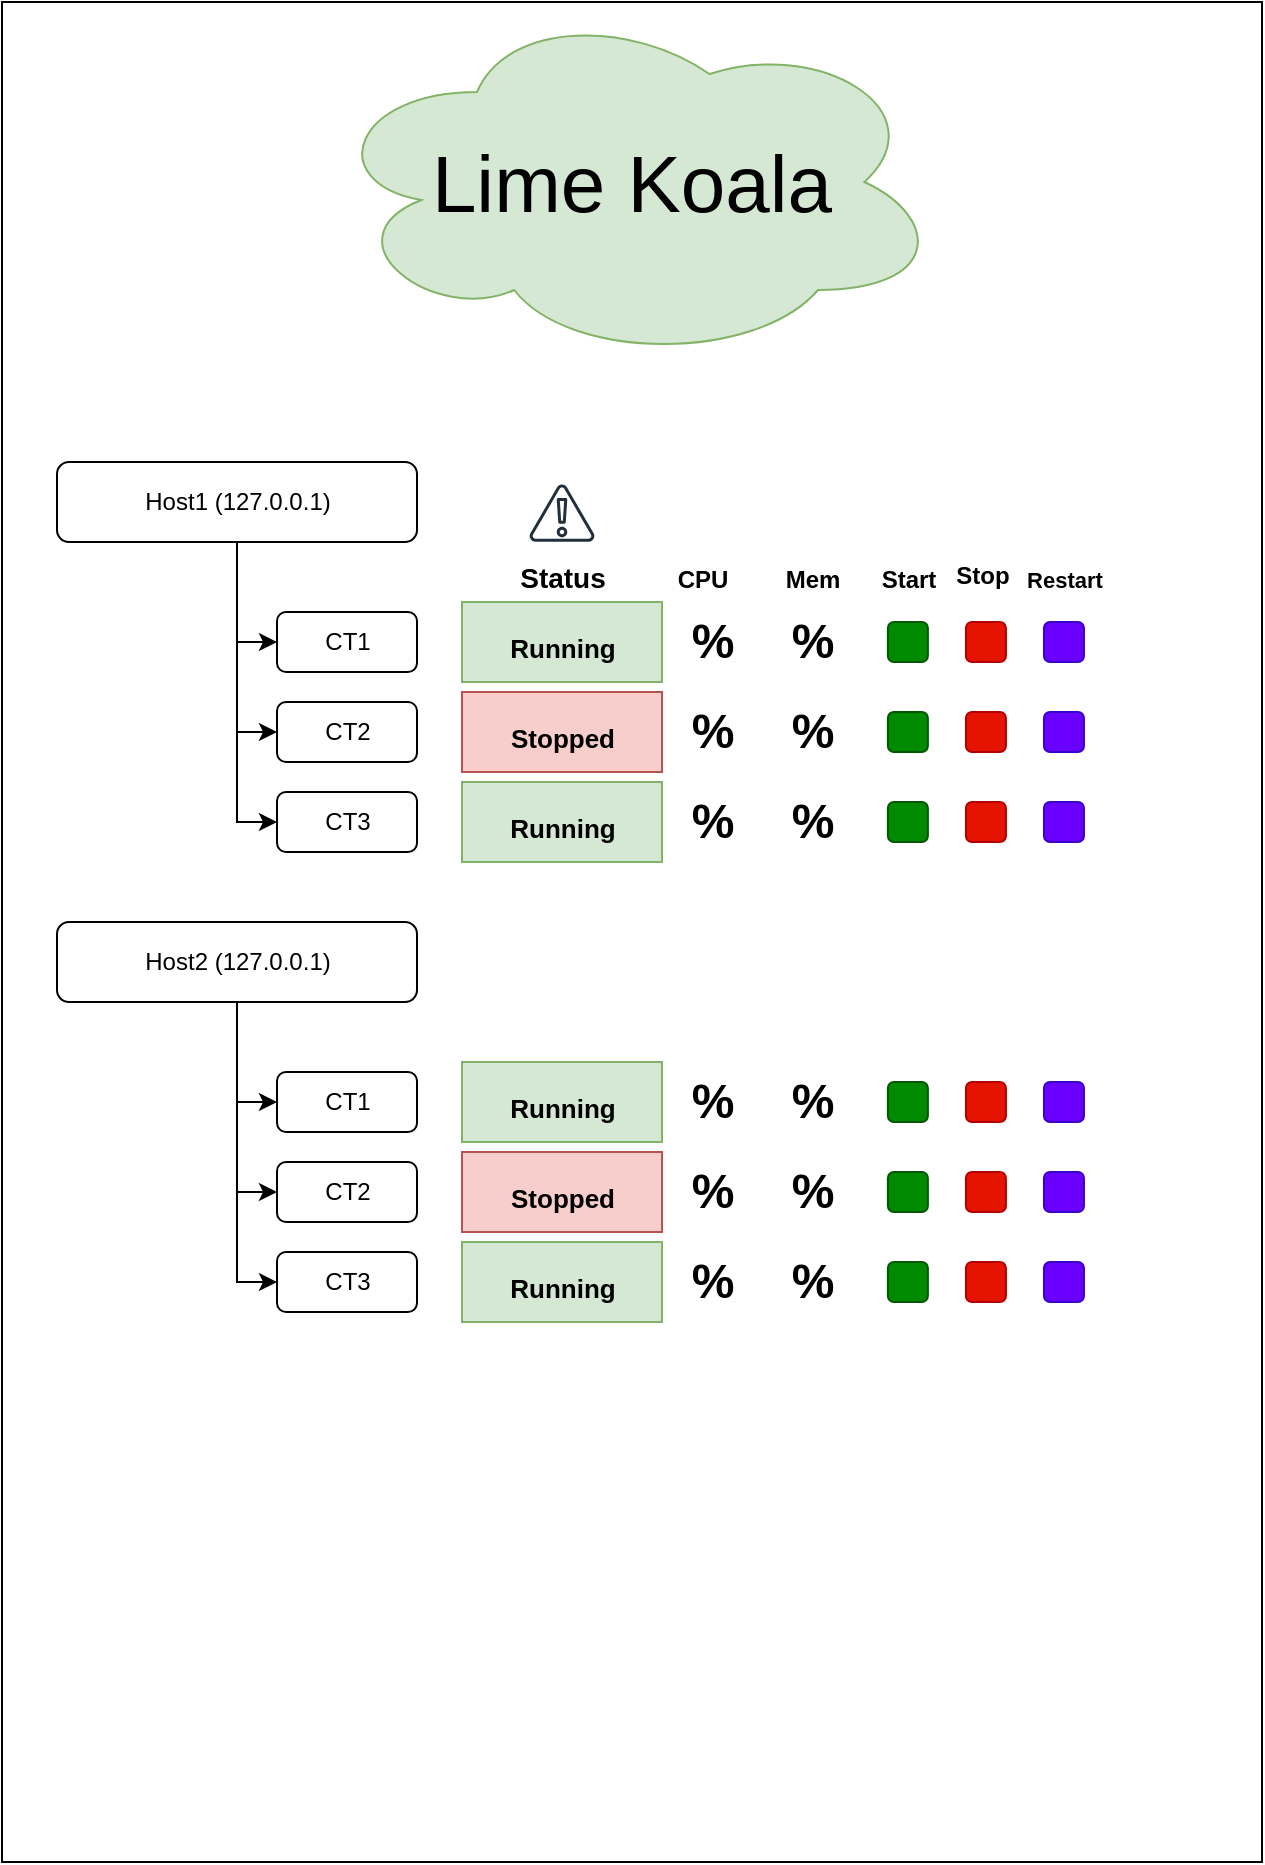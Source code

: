 <mxfile version="23.1.2" type="device">
  <diagram name="Page-1" id="BcHOSy3uyUoJaD82D-er">
    <mxGraphModel dx="2422" dy="958" grid="1" gridSize="10" guides="1" tooltips="1" connect="1" arrows="1" fold="1" page="1" pageScale="1" pageWidth="850" pageHeight="1100" math="0" shadow="0">
      <root>
        <mxCell id="0" />
        <mxCell id="1" parent="0" />
        <mxCell id="7PUVm03l3qs85_bHvU6c-1" value="" style="rounded=0;whiteSpace=wrap;html=1;movable=0;resizable=0;rotatable=0;deletable=0;editable=0;locked=1;connectable=0;" vertex="1" parent="1">
          <mxGeometry x="120" y="70" width="630" height="930" as="geometry" />
        </mxCell>
        <mxCell id="7PUVm03l3qs85_bHvU6c-2" value="" style="shape=image;verticalLabelPosition=bottom;labelBackgroundColor=default;verticalAlign=top;aspect=fixed;imageAspect=0;image=https://ih1.redbubble.net/image.5413513681.887/bg,f8f8f8-flat,750x,075,f-pad,750x1000,f8f8f8.u5.jpg;" vertex="1" parent="1">
          <mxGeometry x="130" y="80" width="127.5" height="170" as="geometry" />
        </mxCell>
        <mxCell id="7PUVm03l3qs85_bHvU6c-12" value="" style="sketch=0;outlineConnect=0;fontColor=#232F3E;gradientColor=none;fillColor=#232F3D;strokeColor=none;dashed=0;verticalLabelPosition=bottom;verticalAlign=top;align=center;html=1;fontSize=12;fontStyle=0;aspect=fixed;pointerEvents=1;shape=mxgraph.aws4.alert;" vertex="1" parent="1">
          <mxGeometry x="383.7" y="311.15" width="32.61" height="28.85" as="geometry" />
        </mxCell>
        <mxCell id="7PUVm03l3qs85_bHvU6c-17" value="" style="rounded=1;whiteSpace=wrap;html=1;fillColor=#008a00;strokeColor=#005700;fontColor=#ffffff;" vertex="1" parent="1">
          <mxGeometry x="562.94" y="380" width="20" height="20" as="geometry" />
        </mxCell>
        <mxCell id="7PUVm03l3qs85_bHvU6c-18" value="" style="rounded=1;whiteSpace=wrap;html=1;fillColor=#e51400;strokeColor=#B20000;fontColor=#ffffff;" vertex="1" parent="1">
          <mxGeometry x="601.96" y="380" width="20" height="20" as="geometry" />
        </mxCell>
        <mxCell id="7PUVm03l3qs85_bHvU6c-19" value="" style="rounded=1;whiteSpace=wrap;html=1;fillColor=#6a00ff;strokeColor=#3700CC;fontColor=#ffffff;" vertex="1" parent="1">
          <mxGeometry x="640.98" y="380" width="20" height="20" as="geometry" />
        </mxCell>
        <mxCell id="7PUVm03l3qs85_bHvU6c-32" style="edgeStyle=orthogonalEdgeStyle;rounded=0;orthogonalLoop=1;jettySize=auto;html=1;entryX=0;entryY=0.5;entryDx=0;entryDy=0;" edge="1" parent="1" source="7PUVm03l3qs85_bHvU6c-22" target="7PUVm03l3qs85_bHvU6c-23">
          <mxGeometry relative="1" as="geometry" />
        </mxCell>
        <mxCell id="7PUVm03l3qs85_bHvU6c-33" style="edgeStyle=orthogonalEdgeStyle;rounded=0;orthogonalLoop=1;jettySize=auto;html=1;entryX=0;entryY=0.5;entryDx=0;entryDy=0;" edge="1" parent="1" source="7PUVm03l3qs85_bHvU6c-22" target="7PUVm03l3qs85_bHvU6c-24">
          <mxGeometry relative="1" as="geometry" />
        </mxCell>
        <mxCell id="7PUVm03l3qs85_bHvU6c-34" style="edgeStyle=orthogonalEdgeStyle;rounded=0;orthogonalLoop=1;jettySize=auto;html=1;exitX=0.5;exitY=1;exitDx=0;exitDy=0;entryX=0;entryY=0.5;entryDx=0;entryDy=0;" edge="1" parent="1" source="7PUVm03l3qs85_bHvU6c-22" target="7PUVm03l3qs85_bHvU6c-25">
          <mxGeometry relative="1" as="geometry" />
        </mxCell>
        <mxCell id="7PUVm03l3qs85_bHvU6c-22" value="Host1 (127.0.0.1)" style="rounded=1;whiteSpace=wrap;html=1;" vertex="1" parent="1">
          <mxGeometry x="147.5" y="300" width="180" height="40" as="geometry" />
        </mxCell>
        <mxCell id="7PUVm03l3qs85_bHvU6c-23" value="CT1" style="rounded=1;whiteSpace=wrap;html=1;" vertex="1" parent="1">
          <mxGeometry x="257.5" y="375" width="70" height="30" as="geometry" />
        </mxCell>
        <mxCell id="7PUVm03l3qs85_bHvU6c-24" value="CT2" style="rounded=1;whiteSpace=wrap;html=1;" vertex="1" parent="1">
          <mxGeometry x="257.5" y="420" width="70" height="30" as="geometry" />
        </mxCell>
        <mxCell id="7PUVm03l3qs85_bHvU6c-25" value="CT3" style="rounded=1;whiteSpace=wrap;html=1;" vertex="1" parent="1">
          <mxGeometry x="257.5" y="465" width="70" height="30" as="geometry" />
        </mxCell>
        <mxCell id="7PUVm03l3qs85_bHvU6c-26" value="" style="rounded=1;whiteSpace=wrap;html=1;fillColor=#008a00;strokeColor=#005700;fontColor=#ffffff;" vertex="1" parent="1">
          <mxGeometry x="562.94" y="425" width="20" height="20" as="geometry" />
        </mxCell>
        <mxCell id="7PUVm03l3qs85_bHvU6c-27" value="" style="rounded=1;whiteSpace=wrap;html=1;fillColor=#e51400;strokeColor=#B20000;fontColor=#ffffff;" vertex="1" parent="1">
          <mxGeometry x="601.96" y="425" width="20" height="20" as="geometry" />
        </mxCell>
        <mxCell id="7PUVm03l3qs85_bHvU6c-28" value="" style="rounded=1;whiteSpace=wrap;html=1;fillColor=#6a00ff;strokeColor=#3700CC;fontColor=#ffffff;" vertex="1" parent="1">
          <mxGeometry x="640.98" y="425" width="20" height="20" as="geometry" />
        </mxCell>
        <mxCell id="7PUVm03l3qs85_bHvU6c-29" value="" style="rounded=1;whiteSpace=wrap;html=1;fillColor=#008a00;strokeColor=#005700;fontColor=#ffffff;" vertex="1" parent="1">
          <mxGeometry x="562.94" y="470" width="20" height="20" as="geometry" />
        </mxCell>
        <mxCell id="7PUVm03l3qs85_bHvU6c-30" value="" style="rounded=1;whiteSpace=wrap;html=1;fillColor=#e51400;strokeColor=#B20000;fontColor=#ffffff;" vertex="1" parent="1">
          <mxGeometry x="601.96" y="470" width="20" height="20" as="geometry" />
        </mxCell>
        <mxCell id="7PUVm03l3qs85_bHvU6c-31" value="" style="rounded=1;whiteSpace=wrap;html=1;fillColor=#6a00ff;strokeColor=#3700CC;fontColor=#ffffff;" vertex="1" parent="1">
          <mxGeometry x="640.98" y="470" width="20" height="20" as="geometry" />
        </mxCell>
        <mxCell id="7PUVm03l3qs85_bHvU6c-35" value="&lt;font style=&quot;font-size: 12px;&quot;&gt;Start&lt;/font&gt;" style="text;strokeColor=none;fillColor=none;html=1;fontSize=24;fontStyle=1;verticalAlign=middle;align=center;rounded=1;" vertex="1" parent="1">
          <mxGeometry x="543.92" y="335" width="58.04" height="40" as="geometry" />
        </mxCell>
        <mxCell id="7PUVm03l3qs85_bHvU6c-40" value="&lt;font style=&quot;font-size: 12px;&quot;&gt;Stop&lt;/font&gt;" style="text;strokeColor=none;fillColor=none;html=1;fontSize=24;fontStyle=1;verticalAlign=middle;align=center;rounded=1;" vertex="1" parent="1">
          <mxGeometry x="580" y="330" width="60.98" height="45" as="geometry" />
        </mxCell>
        <mxCell id="7PUVm03l3qs85_bHvU6c-41" value="&lt;font style=&quot;font-size: 11px;&quot;&gt;Restart&lt;/font&gt;" style="text;strokeColor=none;fillColor=none;html=1;fontSize=24;fontStyle=1;verticalAlign=middle;align=center;rounded=1;" vertex="1" parent="1">
          <mxGeometry x="621.96" y="335" width="58.04" height="40" as="geometry" />
        </mxCell>
        <mxCell id="7PUVm03l3qs85_bHvU6c-45" value="%" style="text;strokeColor=none;fillColor=none;html=1;fontSize=24;fontStyle=1;verticalAlign=middle;align=center;" vertex="1" parent="1">
          <mxGeometry x="500" y="375" width="50" height="30" as="geometry" />
        </mxCell>
        <mxCell id="7PUVm03l3qs85_bHvU6c-46" value="%" style="text;strokeColor=none;fillColor=none;html=1;fontSize=24;fontStyle=1;verticalAlign=middle;align=center;" vertex="1" parent="1">
          <mxGeometry x="450" y="375" width="50" height="30" as="geometry" />
        </mxCell>
        <mxCell id="7PUVm03l3qs85_bHvU6c-47" value="%" style="text;strokeColor=none;fillColor=none;html=1;fontSize=24;fontStyle=1;verticalAlign=middle;align=center;" vertex="1" parent="1">
          <mxGeometry x="500" y="420" width="50" height="30" as="geometry" />
        </mxCell>
        <mxCell id="7PUVm03l3qs85_bHvU6c-48" value="%" style="text;strokeColor=none;fillColor=none;html=1;fontSize=24;fontStyle=1;verticalAlign=middle;align=center;" vertex="1" parent="1">
          <mxGeometry x="500" y="465" width="50" height="30" as="geometry" />
        </mxCell>
        <mxCell id="7PUVm03l3qs85_bHvU6c-49" value="%" style="text;strokeColor=none;fillColor=none;html=1;fontSize=24;fontStyle=1;verticalAlign=middle;align=center;" vertex="1" parent="1">
          <mxGeometry x="450" y="420" width="50" height="30" as="geometry" />
        </mxCell>
        <mxCell id="7PUVm03l3qs85_bHvU6c-50" value="%" style="text;strokeColor=none;fillColor=none;html=1;fontSize=24;fontStyle=1;verticalAlign=middle;align=center;" vertex="1" parent="1">
          <mxGeometry x="450" y="465" width="50" height="30" as="geometry" />
        </mxCell>
        <mxCell id="7PUVm03l3qs85_bHvU6c-51" value="&lt;font style=&quot;font-size: 12px;&quot;&gt;Mem&lt;/font&gt;" style="text;strokeColor=none;fillColor=none;html=1;fontSize=24;fontStyle=1;verticalAlign=middle;align=center;" vertex="1" parent="1">
          <mxGeometry x="475" y="335" width="100" height="40" as="geometry" />
        </mxCell>
        <mxCell id="7PUVm03l3qs85_bHvU6c-52" value="&lt;font style=&quot;font-size: 12px;&quot;&gt;CPU&lt;/font&gt;" style="text;strokeColor=none;fillColor=none;html=1;fontSize=24;fontStyle=1;verticalAlign=middle;align=center;" vertex="1" parent="1">
          <mxGeometry x="420" y="335" width="100" height="40" as="geometry" />
        </mxCell>
        <mxCell id="7PUVm03l3qs85_bHvU6c-53" value="&lt;font style=&quot;font-size: 14px;&quot;&gt;Status&lt;/font&gt;" style="text;strokeColor=none;fillColor=none;html=1;fontSize=24;fontStyle=1;verticalAlign=middle;align=center;" vertex="1" parent="1">
          <mxGeometry x="350" y="335" width="100" height="40" as="geometry" />
        </mxCell>
        <mxCell id="7PUVm03l3qs85_bHvU6c-54" value="&lt;font style=&quot;font-size: 13px;&quot;&gt;Running&lt;/font&gt;" style="text;strokeColor=#82b366;fillColor=#d5e8d4;html=1;fontSize=24;fontStyle=1;verticalAlign=middle;align=center;" vertex="1" parent="1">
          <mxGeometry x="350" y="370" width="100" height="40" as="geometry" />
        </mxCell>
        <mxCell id="7PUVm03l3qs85_bHvU6c-55" value="&lt;font style=&quot;font-size: 13px;&quot;&gt;Running&lt;/font&gt;" style="text;strokeColor=#82b366;fillColor=#d5e8d4;html=1;fontSize=24;fontStyle=1;verticalAlign=middle;align=center;" vertex="1" parent="1">
          <mxGeometry x="350" y="460" width="100" height="40" as="geometry" />
        </mxCell>
        <mxCell id="7PUVm03l3qs85_bHvU6c-56" value="&lt;font style=&quot;font-size: 13px;&quot;&gt;Stopped&lt;/font&gt;" style="text;strokeColor=#b85450;fillColor=#f8cecc;html=1;fontSize=24;fontStyle=1;verticalAlign=middle;align=center;" vertex="1" parent="1">
          <mxGeometry x="350" y="415" width="100" height="40" as="geometry" />
        </mxCell>
        <mxCell id="7PUVm03l3qs85_bHvU6c-57" value="" style="shape=image;verticalLabelPosition=bottom;labelBackgroundColor=default;verticalAlign=top;aspect=fixed;imageAspect=0;image=https://ih1.redbubble.net/image.5413513681.887/bg,f8f8f8-flat,750x,075,f-pad,750x1000,f8f8f8.u5.jpg;" vertex="1" parent="1">
          <mxGeometry x="610" y="80" width="127.5" height="170" as="geometry" />
        </mxCell>
        <mxCell id="7PUVm03l3qs85_bHvU6c-90" style="edgeStyle=orthogonalEdgeStyle;rounded=0;orthogonalLoop=1;jettySize=auto;html=1;entryX=0;entryY=0.5;entryDx=0;entryDy=0;" edge="1" parent="1" source="7PUVm03l3qs85_bHvU6c-61" target="7PUVm03l3qs85_bHvU6c-62">
          <mxGeometry relative="1" as="geometry" />
        </mxCell>
        <mxCell id="7PUVm03l3qs85_bHvU6c-91" style="edgeStyle=orthogonalEdgeStyle;rounded=0;orthogonalLoop=1;jettySize=auto;html=1;exitX=0.5;exitY=1;exitDx=0;exitDy=0;entryX=0;entryY=0.5;entryDx=0;entryDy=0;" edge="1" parent="1" source="7PUVm03l3qs85_bHvU6c-61" target="7PUVm03l3qs85_bHvU6c-63">
          <mxGeometry relative="1" as="geometry" />
        </mxCell>
        <mxCell id="7PUVm03l3qs85_bHvU6c-92" style="edgeStyle=orthogonalEdgeStyle;rounded=0;orthogonalLoop=1;jettySize=auto;html=1;exitX=0.5;exitY=1;exitDx=0;exitDy=0;entryX=0;entryY=0.5;entryDx=0;entryDy=0;" edge="1" parent="1" source="7PUVm03l3qs85_bHvU6c-61" target="7PUVm03l3qs85_bHvU6c-64">
          <mxGeometry relative="1" as="geometry" />
        </mxCell>
        <mxCell id="7PUVm03l3qs85_bHvU6c-61" value="Host2 (127.0.0.1)" style="rounded=1;whiteSpace=wrap;html=1;" vertex="1" parent="1">
          <mxGeometry x="147.5" y="530" width="180" height="40" as="geometry" />
        </mxCell>
        <mxCell id="7PUVm03l3qs85_bHvU6c-62" value="CT1" style="rounded=1;whiteSpace=wrap;html=1;" vertex="1" parent="1">
          <mxGeometry x="257.5" y="605" width="70" height="30" as="geometry" />
        </mxCell>
        <mxCell id="7PUVm03l3qs85_bHvU6c-63" value="CT2" style="rounded=1;whiteSpace=wrap;html=1;" vertex="1" parent="1">
          <mxGeometry x="257.5" y="650" width="70" height="30" as="geometry" />
        </mxCell>
        <mxCell id="7PUVm03l3qs85_bHvU6c-64" value="CT3" style="rounded=1;whiteSpace=wrap;html=1;" vertex="1" parent="1">
          <mxGeometry x="257.5" y="695" width="70" height="30" as="geometry" />
        </mxCell>
        <mxCell id="7PUVm03l3qs85_bHvU6c-65" value="%" style="text;strokeColor=none;fillColor=none;html=1;fontSize=24;fontStyle=1;verticalAlign=middle;align=center;" vertex="1" parent="1">
          <mxGeometry x="450" y="605" width="50" height="30" as="geometry" />
        </mxCell>
        <mxCell id="7PUVm03l3qs85_bHvU6c-66" value="%" style="text;strokeColor=none;fillColor=none;html=1;fontSize=24;fontStyle=1;verticalAlign=middle;align=center;" vertex="1" parent="1">
          <mxGeometry x="450" y="650" width="50" height="30" as="geometry" />
        </mxCell>
        <mxCell id="7PUVm03l3qs85_bHvU6c-67" value="%" style="text;strokeColor=none;fillColor=none;html=1;fontSize=24;fontStyle=1;verticalAlign=middle;align=center;" vertex="1" parent="1">
          <mxGeometry x="450" y="695" width="50" height="30" as="geometry" />
        </mxCell>
        <mxCell id="7PUVm03l3qs85_bHvU6c-70" value="&lt;font style=&quot;font-size: 13px;&quot;&gt;Running&lt;/font&gt;" style="text;strokeColor=#82b366;fillColor=#d5e8d4;html=1;fontSize=24;fontStyle=1;verticalAlign=middle;align=center;" vertex="1" parent="1">
          <mxGeometry x="350" y="600" width="100" height="40" as="geometry" />
        </mxCell>
        <mxCell id="7PUVm03l3qs85_bHvU6c-71" value="&lt;font style=&quot;font-size: 13px;&quot;&gt;Running&lt;/font&gt;" style="text;strokeColor=#82b366;fillColor=#d5e8d4;html=1;fontSize=24;fontStyle=1;verticalAlign=middle;align=center;" vertex="1" parent="1">
          <mxGeometry x="350" y="690" width="100" height="40" as="geometry" />
        </mxCell>
        <mxCell id="7PUVm03l3qs85_bHvU6c-72" value="&lt;font style=&quot;font-size: 13px;&quot;&gt;Stopped&lt;/font&gt;" style="text;strokeColor=#b85450;fillColor=#f8cecc;html=1;fontSize=24;fontStyle=1;verticalAlign=middle;align=center;" vertex="1" parent="1">
          <mxGeometry x="350" y="645" width="100" height="40" as="geometry" />
        </mxCell>
        <mxCell id="7PUVm03l3qs85_bHvU6c-75" value="" style="rounded=1;whiteSpace=wrap;html=1;fillColor=#008a00;strokeColor=#005700;fontColor=#ffffff;" vertex="1" parent="1">
          <mxGeometry x="562.94" y="610" width="20" height="20" as="geometry" />
        </mxCell>
        <mxCell id="7PUVm03l3qs85_bHvU6c-76" value="" style="rounded=1;whiteSpace=wrap;html=1;fillColor=#e51400;strokeColor=#B20000;fontColor=#ffffff;" vertex="1" parent="1">
          <mxGeometry x="601.96" y="610" width="20" height="20" as="geometry" />
        </mxCell>
        <mxCell id="7PUVm03l3qs85_bHvU6c-77" value="" style="rounded=1;whiteSpace=wrap;html=1;fillColor=#6a00ff;strokeColor=#3700CC;fontColor=#ffffff;" vertex="1" parent="1">
          <mxGeometry x="640.98" y="610" width="20" height="20" as="geometry" />
        </mxCell>
        <mxCell id="7PUVm03l3qs85_bHvU6c-78" value="" style="rounded=1;whiteSpace=wrap;html=1;fillColor=#008a00;strokeColor=#005700;fontColor=#ffffff;" vertex="1" parent="1">
          <mxGeometry x="562.94" y="655" width="20" height="20" as="geometry" />
        </mxCell>
        <mxCell id="7PUVm03l3qs85_bHvU6c-79" value="" style="rounded=1;whiteSpace=wrap;html=1;fillColor=#e51400;strokeColor=#B20000;fontColor=#ffffff;" vertex="1" parent="1">
          <mxGeometry x="601.96" y="655" width="20" height="20" as="geometry" />
        </mxCell>
        <mxCell id="7PUVm03l3qs85_bHvU6c-80" value="" style="rounded=1;whiteSpace=wrap;html=1;fillColor=#6a00ff;strokeColor=#3700CC;fontColor=#ffffff;" vertex="1" parent="1">
          <mxGeometry x="640.98" y="655" width="20" height="20" as="geometry" />
        </mxCell>
        <mxCell id="7PUVm03l3qs85_bHvU6c-81" value="" style="rounded=1;whiteSpace=wrap;html=1;fillColor=#008a00;strokeColor=#005700;fontColor=#ffffff;" vertex="1" parent="1">
          <mxGeometry x="562.94" y="700" width="20" height="20" as="geometry" />
        </mxCell>
        <mxCell id="7PUVm03l3qs85_bHvU6c-82" value="" style="rounded=1;whiteSpace=wrap;html=1;fillColor=#e51400;strokeColor=#B20000;fontColor=#ffffff;" vertex="1" parent="1">
          <mxGeometry x="601.96" y="700" width="20" height="20" as="geometry" />
        </mxCell>
        <mxCell id="7PUVm03l3qs85_bHvU6c-83" value="" style="rounded=1;whiteSpace=wrap;html=1;fillColor=#6a00ff;strokeColor=#3700CC;fontColor=#ffffff;" vertex="1" parent="1">
          <mxGeometry x="640.98" y="700" width="20" height="20" as="geometry" />
        </mxCell>
        <mxCell id="7PUVm03l3qs85_bHvU6c-86" value="%" style="text;strokeColor=none;fillColor=none;html=1;fontSize=24;fontStyle=1;verticalAlign=middle;align=center;" vertex="1" parent="1">
          <mxGeometry x="500" y="605" width="50" height="30" as="geometry" />
        </mxCell>
        <mxCell id="7PUVm03l3qs85_bHvU6c-87" value="%" style="text;strokeColor=none;fillColor=none;html=1;fontSize=24;fontStyle=1;verticalAlign=middle;align=center;" vertex="1" parent="1">
          <mxGeometry x="500" y="650" width="50" height="30" as="geometry" />
        </mxCell>
        <mxCell id="7PUVm03l3qs85_bHvU6c-88" value="%" style="text;strokeColor=none;fillColor=none;html=1;fontSize=24;fontStyle=1;verticalAlign=middle;align=center;" vertex="1" parent="1">
          <mxGeometry x="500" y="695" width="50" height="30" as="geometry" />
        </mxCell>
        <mxCell id="7PUVm03l3qs85_bHvU6c-93" value="&lt;font style=&quot;font-size: 40px;&quot;&gt;Lime Koala&lt;br&gt;&lt;/font&gt;" style="ellipse;shape=cloud;whiteSpace=wrap;html=1;fillColor=#d5e8d4;strokeColor=#82b366;" vertex="1" parent="1">
          <mxGeometry x="280" y="70" width="310" height="180" as="geometry" />
        </mxCell>
      </root>
    </mxGraphModel>
  </diagram>
</mxfile>
